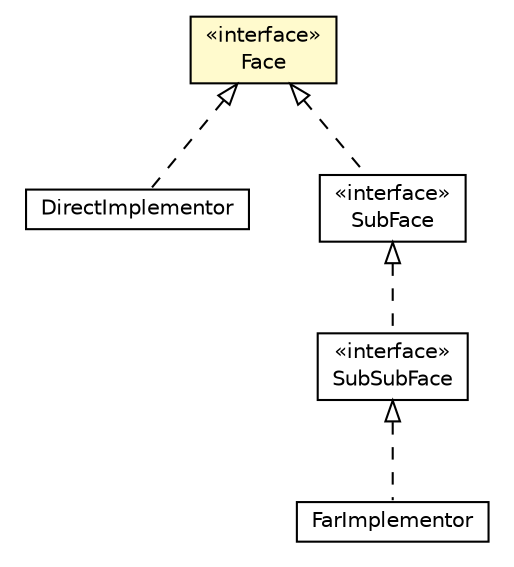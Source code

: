 #!/usr/local/bin/dot
#
# Class diagram 
# Generated by UMLGraph version R5_7_2-20-g09fab1 (http://www.umlgraph.org/)
#

digraph G {
graph [fontnames="svg"]
edge [fontname="Helvetica",fontsize=10,labelfontname="Helvetica",labelfontsize=10,color="black"];
node [fontname="Helvetica",fontcolor="black",fontsize=10,shape=plaintext];
nodesep=0.25;
ranksep=0.5;
// gr.spinellis.iface.classes.FarImplementor
c534 [label=<<table title="gr.spinellis.iface.classes.FarImplementor" border="0" cellborder="1" cellspacing="0" cellpadding="2" port="p"><tr><td><table border="0" cellspacing="0" cellpadding="1"><tr><td align="center" balign="center"> FarImplementor </td></tr></table></td></tr></table>>];
// gr.spinellis.iface.classes.DirectImplementor
c535 [label=<<table title="gr.spinellis.iface.classes.DirectImplementor" border="0" cellborder="1" cellspacing="0" cellpadding="2" port="p"><tr><td><table border="0" cellspacing="0" cellpadding="1"><tr><td align="center" balign="center"> DirectImplementor </td></tr></table></td></tr></table>>];
// gr.spinellis.iface.classes.SubSubFace
c537 [label=<<table title="gr.spinellis.iface.classes.SubSubFace" border="0" cellborder="1" cellspacing="0" cellpadding="2" port="p"><tr><td><table border="0" cellspacing="0" cellpadding="1"><tr><td align="center" balign="center"> &#171;interface&#187; </td></tr><tr><td align="center" balign="center"> SubSubFace </td></tr></table></td></tr></table>>];
// gr.spinellis.iface.classes.SubFace
c538 [label=<<table title="gr.spinellis.iface.classes.SubFace" border="0" cellborder="1" cellspacing="0" cellpadding="2" port="p"><tr><td><table border="0" cellspacing="0" cellpadding="1"><tr><td align="center" balign="center"> &#171;interface&#187; </td></tr><tr><td align="center" balign="center"> SubFace </td></tr></table></td></tr></table>>];
// gr.spinellis.iface.classes.Face
c539 [label=<<table title="gr.spinellis.iface.classes.Face" border="0" cellborder="1" cellspacing="0" cellpadding="2" port="p" bgcolor="lemonchiffon"><tr><td><table border="0" cellspacing="0" cellpadding="1"><tr><td align="center" balign="center"> &#171;interface&#187; </td></tr><tr><td align="center" balign="center"> Face </td></tr></table></td></tr></table>>];
//gr.spinellis.iface.classes.FarImplementor implements gr.spinellis.iface.classes.SubSubFace
c537:p -> c534:p [arrowtail=empty,style=dashed,dir=back,weight=9];
//gr.spinellis.iface.classes.DirectImplementor implements gr.spinellis.iface.classes.Face
c539:p -> c535:p [arrowtail=empty,style=dashed,dir=back,weight=9];
//gr.spinellis.iface.classes.SubSubFace implements gr.spinellis.iface.classes.SubFace
c538:p -> c537:p [arrowtail=empty,style=dashed,dir=back,weight=9];
//gr.spinellis.iface.classes.SubFace implements gr.spinellis.iface.classes.Face
c539:p -> c538:p [arrowtail=empty,style=dashed,dir=back,weight=9];
}

